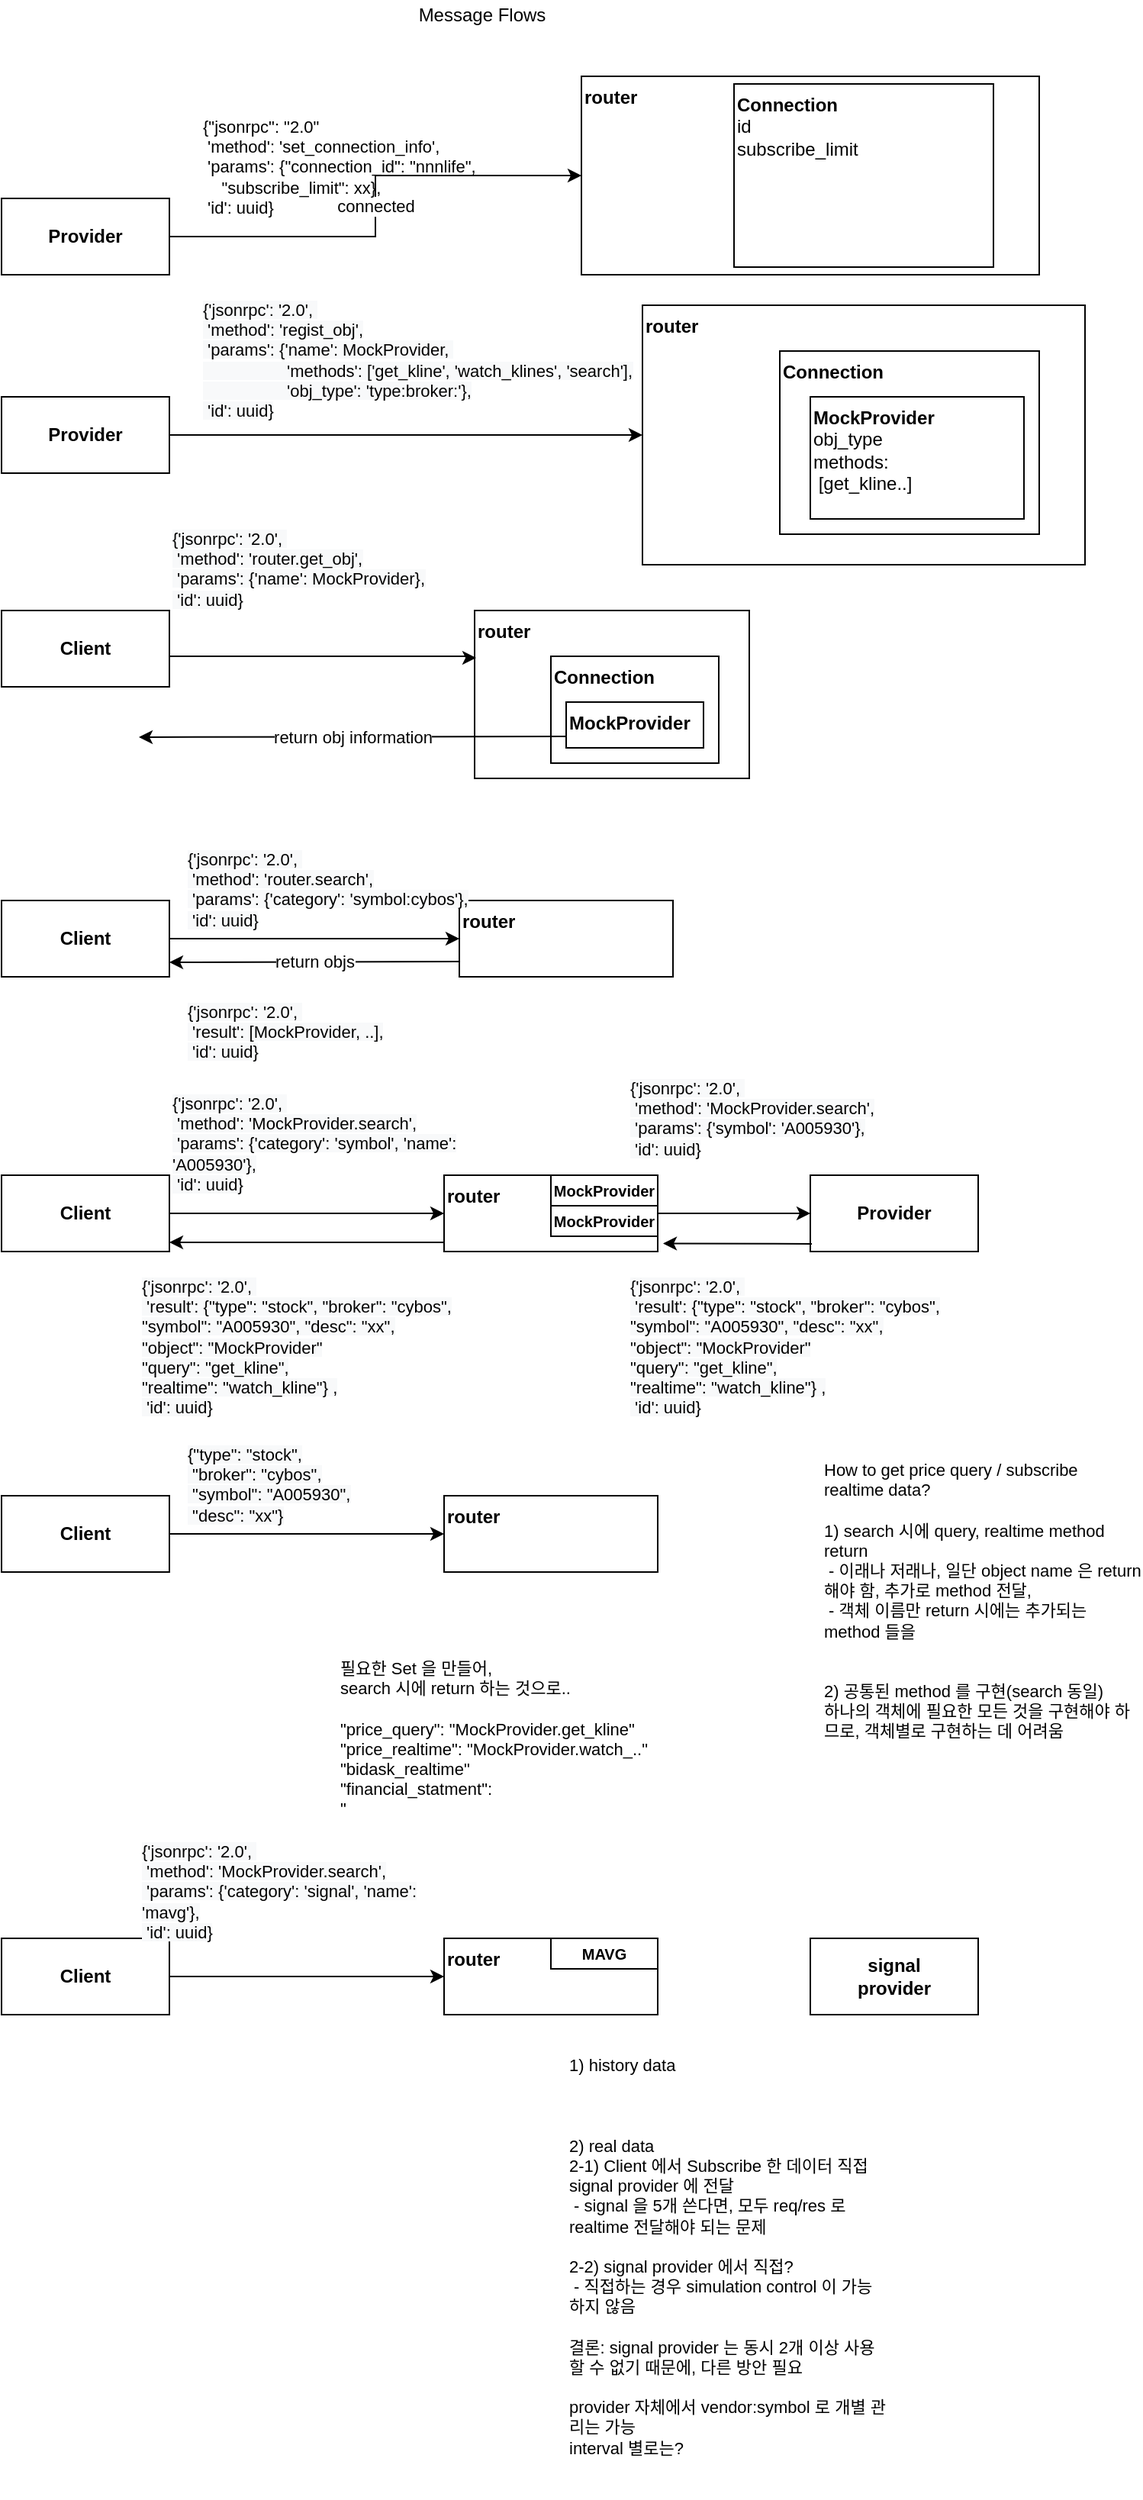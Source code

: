 <mxfile version="14.8.3" type="github" pages="3">
  <diagram id="XJpDfpVqEs_X0gmeq90e" name="Page-1">
    <mxGraphModel dx="1422" dy="794" grid="1" gridSize="10" guides="1" tooltips="1" connect="1" arrows="1" fold="1" page="1" pageScale="1" pageWidth="827" pageHeight="1169" math="0" shadow="0">
      <root>
        <mxCell id="0" />
        <mxCell id="1" parent="0" />
        <mxCell id="LI_20KDizkYBDGB6hoM7-13" value="&lt;b&gt;router&lt;/b&gt;" style="rounded=0;whiteSpace=wrap;html=1;align=left;verticalAlign=top;" parent="1" vertex="1">
          <mxGeometry x="500" y="220" width="290" height="170" as="geometry" />
        </mxCell>
        <mxCell id="LI_20KDizkYBDGB6hoM7-19" value="&lt;b&gt;Connection&lt;/b&gt;" style="rounded=0;whiteSpace=wrap;html=1;align=left;verticalAlign=top;" parent="1" vertex="1">
          <mxGeometry x="590" y="250" width="170" height="120" as="geometry" />
        </mxCell>
        <mxCell id="LI_20KDizkYBDGB6hoM7-1" value="Message Flows" style="text;html=1;strokeColor=none;fillColor=none;align=center;verticalAlign=middle;whiteSpace=wrap;rounded=0;" parent="1" vertex="1">
          <mxGeometry x="280" y="20" width="230" height="20" as="geometry" />
        </mxCell>
        <mxCell id="LI_20KDizkYBDGB6hoM7-8" value="&lt;span style=&quot;color: rgb(0 , 0 , 0) ; font-family: &amp;#34;helvetica&amp;#34; ; font-size: 11px ; font-style: normal ; font-weight: 400 ; letter-spacing: normal ; text-align: left ; text-indent: 0px ; text-transform: none ; word-spacing: 0px ; background-color: rgb(248 , 249 , 250) ; display: inline ; float: none&quot;&gt;{&#39;jsonrpc&#39;: &#39;2.0&#39;,&amp;nbsp;&lt;/span&gt;&lt;br style=&quot;color: rgb(0 , 0 , 0) ; font-family: &amp;#34;helvetica&amp;#34; ; font-size: 11px ; font-style: normal ; font-weight: 400 ; letter-spacing: normal ; text-align: left ; text-indent: 0px ; text-transform: none ; word-spacing: 0px ; background-color: rgb(248 , 249 , 250)&quot;&gt;&lt;span style=&quot;color: rgb(0 , 0 , 0) ; font-family: &amp;#34;helvetica&amp;#34; ; font-size: 11px ; font-style: normal ; font-weight: 400 ; letter-spacing: normal ; text-align: left ; text-indent: 0px ; text-transform: none ; word-spacing: 0px ; background-color: rgb(248 , 249 , 250) ; display: inline ; float: none&quot;&gt;&amp;nbsp;&#39;method&#39;: &#39;regist_obj&#39;,&lt;/span&gt;&lt;br style=&quot;color: rgb(0 , 0 , 0) ; font-family: &amp;#34;helvetica&amp;#34; ; font-size: 11px ; font-style: normal ; font-weight: 400 ; letter-spacing: normal ; text-align: left ; text-indent: 0px ; text-transform: none ; word-spacing: 0px ; background-color: rgb(248 , 249 , 250)&quot;&gt;&lt;span style=&quot;color: rgb(0 , 0 , 0) ; font-family: &amp;#34;helvetica&amp;#34; ; font-size: 11px ; font-style: normal ; font-weight: 400 ; letter-spacing: normal ; text-align: left ; text-indent: 0px ; text-transform: none ; word-spacing: 0px ; background-color: rgb(248 , 249 , 250) ; display: inline ; float: none&quot;&gt;&amp;nbsp;&#39;params&#39;: {&#39;name&#39;: MockProvider,&amp;nbsp;&lt;/span&gt;&lt;br style=&quot;color: rgb(0 , 0 , 0) ; font-family: &amp;#34;helvetica&amp;#34; ; font-size: 11px ; font-style: normal ; font-weight: 400 ; letter-spacing: normal ; text-align: left ; text-indent: 0px ; text-transform: none ; word-spacing: 0px ; background-color: rgb(248 , 249 , 250)&quot;&gt;&lt;span style=&quot;color: rgb(0 , 0 , 0) ; font-family: &amp;#34;helvetica&amp;#34; ; font-size: 11px ; font-style: normal ; font-weight: 400 ; letter-spacing: normal ; text-align: left ; text-indent: 0px ; text-transform: none ; word-spacing: 0px ; background-color: rgb(248 , 249 , 250) ; display: inline ; float: none&quot;&gt;&amp;nbsp; &amp;nbsp; &amp;nbsp; &amp;nbsp; &amp;nbsp; &amp;nbsp; &amp;nbsp; &amp;nbsp; &amp;nbsp; &#39;methods&#39;: [&#39;get_kline&#39;, &#39;watch_klines&#39;, &#39;search&#39;],&lt;/span&gt;&lt;br style=&quot;color: rgb(0 , 0 , 0) ; font-family: &amp;#34;helvetica&amp;#34; ; font-size: 11px ; font-style: normal ; font-weight: 400 ; letter-spacing: normal ; text-align: left ; text-indent: 0px ; text-transform: none ; word-spacing: 0px ; background-color: rgb(248 , 249 , 250)&quot;&gt;&lt;span style=&quot;color: rgb(0 , 0 , 0) ; font-family: &amp;#34;helvetica&amp;#34; ; font-size: 11px ; font-style: normal ; font-weight: 400 ; letter-spacing: normal ; text-align: left ; text-indent: 0px ; text-transform: none ; word-spacing: 0px ; background-color: rgb(248 , 249 , 250) ; display: inline ; float: none&quot;&gt;&amp;nbsp; &amp;nbsp; &amp;nbsp; &amp;nbsp; &amp;nbsp; &amp;nbsp; &amp;nbsp; &amp;nbsp; &amp;nbsp; &#39;obj_type&#39;: &#39;type:broker:&#39;},&lt;/span&gt;&lt;br style=&quot;color: rgb(0 , 0 , 0) ; font-family: &amp;#34;helvetica&amp;#34; ; font-size: 11px ; font-style: normal ; font-weight: 400 ; letter-spacing: normal ; text-align: left ; text-indent: 0px ; text-transform: none ; word-spacing: 0px ; background-color: rgb(248 , 249 , 250)&quot;&gt;&lt;span style=&quot;color: rgb(0 , 0 , 0) ; font-family: &amp;#34;helvetica&amp;#34; ; font-size: 11px ; font-style: normal ; font-weight: 400 ; letter-spacing: normal ; text-align: left ; text-indent: 0px ; text-transform: none ; word-spacing: 0px ; background-color: rgb(248 , 249 , 250) ; display: inline ; float: none&quot;&gt;&amp;nbsp;&#39;id&#39;: uuid}&lt;/span&gt;" style="text;whiteSpace=wrap;html=1;fontSize=11;" parent="1" vertex="1">
          <mxGeometry x="210" y="210" width="320" height="100" as="geometry" />
        </mxCell>
        <mxCell id="LI_20KDizkYBDGB6hoM7-10" value="connected" style="edgeStyle=orthogonalEdgeStyle;rounded=0;orthogonalLoop=1;jettySize=auto;html=1;entryX=0;entryY=0.5;entryDx=0;entryDy=0;fontSize=11;" parent="1" source="LI_20KDizkYBDGB6hoM7-6" target="LI_20KDizkYBDGB6hoM7-9" edge="1">
          <mxGeometry relative="1" as="geometry" />
        </mxCell>
        <mxCell id="LI_20KDizkYBDGB6hoM7-6" value="&lt;b&gt;Provider&lt;/b&gt;" style="rounded=0;whiteSpace=wrap;html=1;align=center;verticalAlign=middle;" parent="1" vertex="1">
          <mxGeometry x="80" y="150" width="110" height="50" as="geometry" />
        </mxCell>
        <mxCell id="LI_20KDizkYBDGB6hoM7-9" value="&lt;b&gt;router&lt;/b&gt;" style="rounded=0;whiteSpace=wrap;html=1;align=left;verticalAlign=top;horizontal=1;" parent="1" vertex="1">
          <mxGeometry x="460" y="70" width="300" height="130" as="geometry" />
        </mxCell>
        <mxCell id="LI_20KDizkYBDGB6hoM7-11" value="{&quot;jsonrpc&quot;: &quot;2.0&quot;&lt;br&gt;&amp;nbsp;&#39;method&#39;: &#39;set_connection_info&#39;,&lt;br&gt;&amp;nbsp;&#39;params&#39;: {&quot;connection_id&quot;: &quot;nnnlife&quot;,&lt;br&gt;&lt;span&gt; &lt;/span&gt;&lt;span&gt; &lt;/span&gt;&lt;span&gt; &lt;/span&gt;&lt;span&gt; &lt;/span&gt;&lt;span style=&quot;white-space: pre&quot;&gt; &lt;/span&gt;&lt;span style=&quot;white-space: pre&quot;&gt; &lt;/span&gt;&amp;nbsp; &quot;subscribe_limit&quot;: xx},&lt;br&gt;&amp;nbsp;&#39;id&#39;: uuid}" style="text;whiteSpace=wrap;html=1;fontSize=11;" parent="1" vertex="1">
          <mxGeometry x="210" y="90" width="190" height="70" as="geometry" />
        </mxCell>
        <mxCell id="LI_20KDizkYBDGB6hoM7-14" style="edgeStyle=orthogonalEdgeStyle;rounded=0;orthogonalLoop=1;jettySize=auto;html=1;entryX=0;entryY=0.5;entryDx=0;entryDy=0;fontSize=11;" parent="1" source="LI_20KDizkYBDGB6hoM7-12" target="LI_20KDizkYBDGB6hoM7-13" edge="1">
          <mxGeometry relative="1" as="geometry" />
        </mxCell>
        <mxCell id="LI_20KDizkYBDGB6hoM7-12" value="&lt;b&gt;Provider&lt;/b&gt;" style="rounded=0;whiteSpace=wrap;html=1;align=center;verticalAlign=middle;" parent="1" vertex="1">
          <mxGeometry x="80" y="280" width="110" height="50" as="geometry" />
        </mxCell>
        <mxCell id="LI_20KDizkYBDGB6hoM7-15" value="&lt;b&gt;router&lt;/b&gt;" style="rounded=0;whiteSpace=wrap;html=1;align=left;verticalAlign=top;" parent="1" vertex="1">
          <mxGeometry x="390" y="420" width="180" height="110" as="geometry" />
        </mxCell>
        <mxCell id="LI_20KDizkYBDGB6hoM7-17" style="edgeStyle=orthogonalEdgeStyle;rounded=0;orthogonalLoop=1;jettySize=auto;html=1;fontSize=11;exitX=1;exitY=0.418;exitDx=0;exitDy=0;exitPerimeter=0;" parent="1" source="LI_20KDizkYBDGB6hoM7-16" edge="1">
          <mxGeometry relative="1" as="geometry">
            <mxPoint x="190" y="445.034" as="sourcePoint" />
            <mxPoint x="391" y="451" as="targetPoint" />
            <Array as="points">
              <mxPoint x="190" y="450" />
              <mxPoint x="387" y="450" />
              <mxPoint x="387" y="451" />
            </Array>
          </mxGeometry>
        </mxCell>
        <mxCell id="LI_20KDizkYBDGB6hoM7-16" value="&lt;b&gt;Client&lt;/b&gt;" style="rounded=0;whiteSpace=wrap;html=1;align=center;verticalAlign=middle;" parent="1" vertex="1">
          <mxGeometry x="80" y="420" width="110" height="50" as="geometry" />
        </mxCell>
        <mxCell id="LI_20KDizkYBDGB6hoM7-18" value="&lt;b&gt;MockProvider&lt;/b&gt;&lt;br&gt;obj_type&lt;br&gt;methods:&lt;br&gt;&lt;span style=&quot;white-space: pre&quot;&gt; &lt;/span&gt;[get_kline..]" style="rounded=0;whiteSpace=wrap;html=1;align=left;verticalAlign=top;" parent="1" vertex="1">
          <mxGeometry x="610" y="280" width="140" height="80" as="geometry" />
        </mxCell>
        <mxCell id="LI_20KDizkYBDGB6hoM7-20" value="&lt;span style=&quot;color: rgb(0 , 0 , 0) ; font-family: &amp;#34;helvetica&amp;#34; ; font-size: 11px ; font-style: normal ; font-weight: 400 ; letter-spacing: normal ; text-align: left ; text-indent: 0px ; text-transform: none ; word-spacing: 0px ; background-color: rgb(248 , 249 , 250) ; display: inline ; float: none&quot;&gt;{&#39;jsonrpc&#39;: &#39;2.0&#39;,&amp;nbsp;&lt;/span&gt;&lt;br style=&quot;color: rgb(0 , 0 , 0) ; font-family: &amp;#34;helvetica&amp;#34; ; font-size: 11px ; font-style: normal ; font-weight: 400 ; letter-spacing: normal ; text-align: left ; text-indent: 0px ; text-transform: none ; word-spacing: 0px ; background-color: rgb(248 , 249 , 250)&quot;&gt;&lt;span style=&quot;color: rgb(0 , 0 , 0) ; font-family: &amp;#34;helvetica&amp;#34; ; font-size: 11px ; font-style: normal ; font-weight: 400 ; letter-spacing: normal ; text-align: left ; text-indent: 0px ; text-transform: none ; word-spacing: 0px ; background-color: rgb(248 , 249 , 250) ; display: inline ; float: none&quot;&gt;&amp;nbsp;&#39;method&#39;: &#39;router.get_obj&#39;,&lt;/span&gt;&lt;br style=&quot;color: rgb(0 , 0 , 0) ; font-family: &amp;#34;helvetica&amp;#34; ; font-size: 11px ; font-style: normal ; font-weight: 400 ; letter-spacing: normal ; text-align: left ; text-indent: 0px ; text-transform: none ; word-spacing: 0px ; background-color: rgb(248 , 249 , 250)&quot;&gt;&lt;span style=&quot;color: rgb(0 , 0 , 0) ; font-family: &amp;#34;helvetica&amp;#34; ; font-size: 11px ; font-style: normal ; font-weight: 400 ; letter-spacing: normal ; text-align: left ; text-indent: 0px ; text-transform: none ; word-spacing: 0px ; background-color: rgb(248 , 249 , 250) ; display: inline ; float: none&quot;&gt;&amp;nbsp;&#39;params&#39;: {&#39;name&#39;: MockProvider&lt;/span&gt;&lt;span style=&quot;color: rgb(0 , 0 , 0) ; font-family: &amp;#34;helvetica&amp;#34; ; font-size: 11px ; font-style: normal ; font-weight: 400 ; letter-spacing: normal ; text-align: left ; text-indent: 0px ; text-transform: none ; word-spacing: 0px ; background-color: rgb(248 , 249 , 250) ; display: inline ; float: none&quot;&gt;},&lt;/span&gt;&lt;br style=&quot;color: rgb(0 , 0 , 0) ; font-family: &amp;#34;helvetica&amp;#34; ; font-size: 11px ; font-style: normal ; font-weight: 400 ; letter-spacing: normal ; text-align: left ; text-indent: 0px ; text-transform: none ; word-spacing: 0px ; background-color: rgb(248 , 249 , 250)&quot;&gt;&lt;span style=&quot;color: rgb(0 , 0 , 0) ; font-family: &amp;#34;helvetica&amp;#34; ; font-size: 11px ; font-style: normal ; font-weight: 400 ; letter-spacing: normal ; text-align: left ; text-indent: 0px ; text-transform: none ; word-spacing: 0px ; background-color: rgb(248 , 249 , 250) ; display: inline ; float: none&quot;&gt;&amp;nbsp;&#39;id&#39;: uuid}&lt;/span&gt;" style="text;whiteSpace=wrap;html=1;fontSize=11;" parent="1" vertex="1">
          <mxGeometry x="190" y="360" width="180" height="60" as="geometry" />
        </mxCell>
        <mxCell id="LI_20KDizkYBDGB6hoM7-21" value="&lt;b&gt;Connection&lt;br&gt;&lt;/b&gt;id&lt;br&gt;subscribe_limit" style="rounded=0;whiteSpace=wrap;html=1;align=left;verticalAlign=top;" parent="1" vertex="1">
          <mxGeometry x="560" y="75" width="170" height="120" as="geometry" />
        </mxCell>
        <mxCell id="LI_20KDizkYBDGB6hoM7-22" value="&lt;b&gt;Connection&lt;/b&gt;" style="rounded=0;whiteSpace=wrap;html=1;align=left;verticalAlign=top;" parent="1" vertex="1">
          <mxGeometry x="440" y="450" width="110" height="70" as="geometry" />
        </mxCell>
        <mxCell id="LI_20KDizkYBDGB6hoM7-23" value="&lt;b&gt;MockProvider&lt;/b&gt;" style="rounded=0;whiteSpace=wrap;html=1;align=left;verticalAlign=top;" parent="1" vertex="1">
          <mxGeometry x="450" y="480" width="90" height="30" as="geometry" />
        </mxCell>
        <mxCell id="LI_20KDizkYBDGB6hoM7-24" value="return obj information" style="endArrow=classic;html=1;fontSize=11;exitX=0;exitY=0.75;exitDx=0;exitDy=0;" parent="1" source="LI_20KDizkYBDGB6hoM7-23" edge="1">
          <mxGeometry width="50" height="50" relative="1" as="geometry">
            <mxPoint x="210" y="630" as="sourcePoint" />
            <mxPoint x="170" y="503" as="targetPoint" />
          </mxGeometry>
        </mxCell>
        <mxCell id="LI_20KDizkYBDGB6hoM7-28" style="edgeStyle=orthogonalEdgeStyle;rounded=0;orthogonalLoop=1;jettySize=auto;html=1;entryX=0;entryY=0.5;entryDx=0;entryDy=0;fontSize=11;" parent="1" source="LI_20KDizkYBDGB6hoM7-25" target="LI_20KDizkYBDGB6hoM7-26" edge="1">
          <mxGeometry relative="1" as="geometry" />
        </mxCell>
        <mxCell id="LI_20KDizkYBDGB6hoM7-25" value="&lt;b&gt;Client&lt;/b&gt;" style="rounded=0;whiteSpace=wrap;html=1;align=center;verticalAlign=middle;" parent="1" vertex="1">
          <mxGeometry x="80" y="610" width="110" height="50" as="geometry" />
        </mxCell>
        <mxCell id="LI_20KDizkYBDGB6hoM7-26" value="&lt;b&gt;router&lt;/b&gt;" style="rounded=0;whiteSpace=wrap;html=1;align=left;verticalAlign=top;" parent="1" vertex="1">
          <mxGeometry x="380" y="610" width="140" height="50" as="geometry" />
        </mxCell>
        <mxCell id="LI_20KDizkYBDGB6hoM7-29" value="&lt;span style=&quot;color: rgb(0 , 0 , 0) ; font-family: &amp;#34;helvetica&amp;#34; ; font-size: 11px ; font-style: normal ; font-weight: 400 ; letter-spacing: normal ; text-align: left ; text-indent: 0px ; text-transform: none ; word-spacing: 0px ; background-color: rgb(248 , 249 , 250) ; display: inline ; float: none&quot;&gt;{&#39;jsonrpc&#39;: &#39;2.0&#39;,&amp;nbsp;&lt;/span&gt;&lt;br style=&quot;color: rgb(0 , 0 , 0) ; font-family: &amp;#34;helvetica&amp;#34; ; font-size: 11px ; font-style: normal ; font-weight: 400 ; letter-spacing: normal ; text-align: left ; text-indent: 0px ; text-transform: none ; word-spacing: 0px ; background-color: rgb(248 , 249 , 250)&quot;&gt;&lt;span style=&quot;color: rgb(0 , 0 , 0) ; font-family: &amp;#34;helvetica&amp;#34; ; font-size: 11px ; font-style: normal ; font-weight: 400 ; letter-spacing: normal ; text-align: left ; text-indent: 0px ; text-transform: none ; word-spacing: 0px ; background-color: rgb(248 , 249 , 250) ; display: inline ; float: none&quot;&gt;&amp;nbsp;&#39;method&#39;: &#39;router.search&#39;,&lt;/span&gt;&lt;br style=&quot;color: rgb(0 , 0 , 0) ; font-family: &amp;#34;helvetica&amp;#34; ; font-size: 11px ; font-style: normal ; font-weight: 400 ; letter-spacing: normal ; text-align: left ; text-indent: 0px ; text-transform: none ; word-spacing: 0px ; background-color: rgb(248 , 249 , 250)&quot;&gt;&lt;span style=&quot;color: rgb(0 , 0 , 0) ; font-family: &amp;#34;helvetica&amp;#34; ; font-size: 11px ; font-style: normal ; font-weight: 400 ; letter-spacing: normal ; text-align: left ; text-indent: 0px ; text-transform: none ; word-spacing: 0px ; background-color: rgb(248 , 249 , 250) ; display: inline ; float: none&quot;&gt;&amp;nbsp;&#39;params&#39;: {&#39;category&#39;: &#39;symbol:cybos&#39;&lt;/span&gt;&lt;span style=&quot;color: rgb(0 , 0 , 0) ; font-family: &amp;#34;helvetica&amp;#34; ; font-size: 11px ; font-style: normal ; font-weight: 400 ; letter-spacing: normal ; text-align: left ; text-indent: 0px ; text-transform: none ; word-spacing: 0px ; background-color: rgb(248 , 249 , 250) ; display: inline ; float: none&quot;&gt;},&lt;/span&gt;&lt;br style=&quot;color: rgb(0 , 0 , 0) ; font-family: &amp;#34;helvetica&amp;#34; ; font-size: 11px ; font-style: normal ; font-weight: 400 ; letter-spacing: normal ; text-align: left ; text-indent: 0px ; text-transform: none ; word-spacing: 0px ; background-color: rgb(248 , 249 , 250)&quot;&gt;&lt;span style=&quot;color: rgb(0 , 0 , 0) ; font-family: &amp;#34;helvetica&amp;#34; ; font-size: 11px ; font-style: normal ; font-weight: 400 ; letter-spacing: normal ; text-align: left ; text-indent: 0px ; text-transform: none ; word-spacing: 0px ; background-color: rgb(248 , 249 , 250) ; display: inline ; float: none&quot;&gt;&amp;nbsp;&#39;id&#39;: uuid}&lt;/span&gt;" style="text;whiteSpace=wrap;html=1;fontSize=11;" parent="1" vertex="1">
          <mxGeometry x="200" y="570" width="210" height="60" as="geometry" />
        </mxCell>
        <mxCell id="LI_20KDizkYBDGB6hoM7-30" value="return objs" style="endArrow=classic;html=1;fontSize=11;" parent="1" edge="1">
          <mxGeometry width="50" height="50" relative="1" as="geometry">
            <mxPoint x="380" y="650" as="sourcePoint" />
            <mxPoint x="190" y="650.5" as="targetPoint" />
          </mxGeometry>
        </mxCell>
        <mxCell id="LI_20KDizkYBDGB6hoM7-31" value="&lt;span style=&quot;color: rgb(0 , 0 , 0) ; font-family: &amp;#34;helvetica&amp;#34; ; font-size: 11px ; font-style: normal ; font-weight: 400 ; letter-spacing: normal ; text-align: left ; text-indent: 0px ; text-transform: none ; word-spacing: 0px ; background-color: rgb(248 , 249 , 250) ; display: inline ; float: none&quot;&gt;{&#39;jsonrpc&#39;: &#39;2.0&#39;,&amp;nbsp;&lt;/span&gt;&lt;br style=&quot;color: rgb(0 , 0 , 0) ; font-family: &amp;#34;helvetica&amp;#34; ; font-size: 11px ; font-style: normal ; font-weight: 400 ; letter-spacing: normal ; text-align: left ; text-indent: 0px ; text-transform: none ; word-spacing: 0px ; background-color: rgb(248 , 249 , 250)&quot;&gt;&lt;span style=&quot;color: rgb(0 , 0 , 0) ; font-family: &amp;#34;helvetica&amp;#34; ; font-size: 11px ; font-style: normal ; font-weight: 400 ; letter-spacing: normal ; text-align: left ; text-indent: 0px ; text-transform: none ; word-spacing: 0px ; background-color: rgb(248 , 249 , 250) ; display: inline ; float: none&quot;&gt;&amp;nbsp;&#39;result&#39;: [MockProvider, ..]&lt;/span&gt;&lt;span style=&quot;color: rgb(0 , 0 , 0) ; font-family: &amp;#34;helvetica&amp;#34; ; font-size: 11px ; font-style: normal ; font-weight: 400 ; letter-spacing: normal ; text-align: left ; text-indent: 0px ; text-transform: none ; word-spacing: 0px ; background-color: rgb(248 , 249 , 250) ; display: inline ; float: none&quot;&gt;,&lt;/span&gt;&lt;br style=&quot;color: rgb(0 , 0 , 0) ; font-family: &amp;#34;helvetica&amp;#34; ; font-size: 11px ; font-style: normal ; font-weight: 400 ; letter-spacing: normal ; text-align: left ; text-indent: 0px ; text-transform: none ; word-spacing: 0px ; background-color: rgb(248 , 249 , 250)&quot;&gt;&lt;span style=&quot;color: rgb(0 , 0 , 0) ; font-family: &amp;#34;helvetica&amp;#34; ; font-size: 11px ; font-style: normal ; font-weight: 400 ; letter-spacing: normal ; text-align: left ; text-indent: 0px ; text-transform: none ; word-spacing: 0px ; background-color: rgb(248 , 249 , 250) ; display: inline ; float: none&quot;&gt;&amp;nbsp;&#39;id&#39;: uuid}&lt;/span&gt;" style="text;whiteSpace=wrap;html=1;fontSize=11;" parent="1" vertex="1">
          <mxGeometry x="200" y="670" width="210" height="60" as="geometry" />
        </mxCell>
        <mxCell id="LI_20KDizkYBDGB6hoM7-34" style="edgeStyle=orthogonalEdgeStyle;rounded=0;orthogonalLoop=1;jettySize=auto;html=1;entryX=0;entryY=0.5;entryDx=0;entryDy=0;fontSize=11;" parent="1" source="LI_20KDizkYBDGB6hoM7-32" target="LI_20KDizkYBDGB6hoM7-33" edge="1">
          <mxGeometry relative="1" as="geometry" />
        </mxCell>
        <mxCell id="LI_20KDizkYBDGB6hoM7-32" value="&lt;b&gt;Client&lt;/b&gt;" style="rounded=0;whiteSpace=wrap;html=1;align=center;verticalAlign=middle;" parent="1" vertex="1">
          <mxGeometry x="80" y="790" width="110" height="50" as="geometry" />
        </mxCell>
        <mxCell id="LI_20KDizkYBDGB6hoM7-37" style="edgeStyle=orthogonalEdgeStyle;rounded=0;orthogonalLoop=1;jettySize=auto;html=1;entryX=0;entryY=0.5;entryDx=0;entryDy=0;fontSize=11;" parent="1" source="LI_20KDizkYBDGB6hoM7-33" target="LI_20KDizkYBDGB6hoM7-36" edge="1">
          <mxGeometry relative="1" as="geometry" />
        </mxCell>
        <mxCell id="LI_20KDizkYBDGB6hoM7-33" value="&lt;b&gt;router&lt;/b&gt;" style="rounded=0;whiteSpace=wrap;html=1;align=left;verticalAlign=top;" parent="1" vertex="1">
          <mxGeometry x="370" y="790" width="140" height="50" as="geometry" />
        </mxCell>
        <mxCell id="LI_20KDizkYBDGB6hoM7-35" value="&lt;span style=&quot;color: rgb(0 , 0 , 0) ; font-family: &amp;#34;helvetica&amp;#34; ; font-size: 11px ; font-style: normal ; font-weight: 400 ; letter-spacing: normal ; text-align: left ; text-indent: 0px ; text-transform: none ; word-spacing: 0px ; background-color: rgb(248 , 249 , 250) ; display: inline ; float: none&quot;&gt;{&#39;jsonrpc&#39;: &#39;2.0&#39;,&amp;nbsp;&lt;/span&gt;&lt;br style=&quot;color: rgb(0 , 0 , 0) ; font-family: &amp;#34;helvetica&amp;#34; ; font-size: 11px ; font-style: normal ; font-weight: 400 ; letter-spacing: normal ; text-align: left ; text-indent: 0px ; text-transform: none ; word-spacing: 0px ; background-color: rgb(248 , 249 , 250)&quot;&gt;&lt;span style=&quot;color: rgb(0 , 0 , 0) ; font-family: &amp;#34;helvetica&amp;#34; ; font-size: 11px ; font-style: normal ; font-weight: 400 ; letter-spacing: normal ; text-align: left ; text-indent: 0px ; text-transform: none ; word-spacing: 0px ; background-color: rgb(248 , 249 , 250) ; display: inline ; float: none&quot;&gt;&amp;nbsp;&#39;method&#39;: &#39;MockProvider.search&#39;,&lt;/span&gt;&lt;br style=&quot;color: rgb(0 , 0 , 0) ; font-family: &amp;#34;helvetica&amp;#34; ; font-size: 11px ; font-style: normal ; font-weight: 400 ; letter-spacing: normal ; text-align: left ; text-indent: 0px ; text-transform: none ; word-spacing: 0px ; background-color: rgb(248 , 249 , 250)&quot;&gt;&lt;span style=&quot;color: rgb(0 , 0 , 0) ; font-family: &amp;#34;helvetica&amp;#34; ; font-size: 11px ; font-style: normal ; font-weight: 400 ; letter-spacing: normal ; text-align: left ; text-indent: 0px ; text-transform: none ; word-spacing: 0px ; background-color: rgb(248 , 249 , 250) ; display: inline ; float: none&quot;&gt;&amp;nbsp;&#39;params&#39;: {&#39;category&#39;: &#39;symbol&#39;, &#39;name&#39;: &#39;A005930&#39;&lt;/span&gt;&lt;span style=&quot;color: rgb(0 , 0 , 0) ; font-family: &amp;#34;helvetica&amp;#34; ; font-size: 11px ; font-style: normal ; font-weight: 400 ; letter-spacing: normal ; text-align: left ; text-indent: 0px ; text-transform: none ; word-spacing: 0px ; background-color: rgb(248 , 249 , 250) ; display: inline ; float: none&quot;&gt;},&lt;/span&gt;&lt;br style=&quot;color: rgb(0 , 0 , 0) ; font-family: &amp;#34;helvetica&amp;#34; ; font-size: 11px ; font-style: normal ; font-weight: 400 ; letter-spacing: normal ; text-align: left ; text-indent: 0px ; text-transform: none ; word-spacing: 0px ; background-color: rgb(248 , 249 , 250)&quot;&gt;&lt;span style=&quot;color: rgb(0 , 0 , 0) ; font-family: &amp;#34;helvetica&amp;#34; ; font-size: 11px ; font-style: normal ; font-weight: 400 ; letter-spacing: normal ; text-align: left ; text-indent: 0px ; text-transform: none ; word-spacing: 0px ; background-color: rgb(248 , 249 , 250) ; display: inline ; float: none&quot;&gt;&amp;nbsp;&#39;id&#39;: uuid}&lt;/span&gt;" style="text;whiteSpace=wrap;html=1;fontSize=11;" parent="1" vertex="1">
          <mxGeometry x="190" y="730" width="210" height="60" as="geometry" />
        </mxCell>
        <mxCell id="LI_20KDizkYBDGB6hoM7-36" value="&lt;b&gt;Provider&lt;/b&gt;" style="rounded=0;whiteSpace=wrap;html=1;align=center;verticalAlign=middle;" parent="1" vertex="1">
          <mxGeometry x="610" y="790" width="110" height="50" as="geometry" />
        </mxCell>
        <mxCell id="LI_20KDizkYBDGB6hoM7-38" value="&lt;b style=&quot;font-size: 10px;&quot;&gt;MockProvider&lt;/b&gt;" style="rounded=0;whiteSpace=wrap;html=1;align=center;verticalAlign=middle;fontSize=10;" parent="1" vertex="1">
          <mxGeometry x="440" y="790" width="70" height="20" as="geometry" />
        </mxCell>
        <mxCell id="LI_20KDizkYBDGB6hoM7-39" value="&lt;b style=&quot;font-size: 10px;&quot;&gt;MockProvider&lt;/b&gt;" style="rounded=0;whiteSpace=wrap;html=1;align=center;verticalAlign=middle;fontSize=10;" parent="1" vertex="1">
          <mxGeometry x="440" y="810" width="70" height="20" as="geometry" />
        </mxCell>
        <mxCell id="LI_20KDizkYBDGB6hoM7-40" value="&lt;span style=&quot;color: rgb(0 , 0 , 0) ; font-family: &amp;#34;helvetica&amp;#34; ; font-size: 11px ; font-style: normal ; font-weight: 400 ; letter-spacing: normal ; text-align: left ; text-indent: 0px ; text-transform: none ; word-spacing: 0px ; background-color: rgb(248 , 249 , 250) ; display: inline ; float: none&quot;&gt;{&#39;jsonrpc&#39;: &#39;2.0&#39;,&amp;nbsp;&lt;/span&gt;&lt;br style=&quot;color: rgb(0 , 0 , 0) ; font-family: &amp;#34;helvetica&amp;#34; ; font-size: 11px ; font-style: normal ; font-weight: 400 ; letter-spacing: normal ; text-align: left ; text-indent: 0px ; text-transform: none ; word-spacing: 0px ; background-color: rgb(248 , 249 , 250)&quot;&gt;&lt;span style=&quot;color: rgb(0 , 0 , 0) ; font-family: &amp;#34;helvetica&amp;#34; ; font-size: 11px ; font-style: normal ; font-weight: 400 ; letter-spacing: normal ; text-align: left ; text-indent: 0px ; text-transform: none ; word-spacing: 0px ; background-color: rgb(248 , 249 , 250) ; display: inline ; float: none&quot;&gt;&amp;nbsp;&#39;method&#39;: &#39;MockProvider.search&#39;,&lt;/span&gt;&lt;br style=&quot;color: rgb(0 , 0 , 0) ; font-family: &amp;#34;helvetica&amp;#34; ; font-size: 11px ; font-style: normal ; font-weight: 400 ; letter-spacing: normal ; text-align: left ; text-indent: 0px ; text-transform: none ; word-spacing: 0px ; background-color: rgb(248 , 249 , 250)&quot;&gt;&lt;span style=&quot;color: rgb(0 , 0 , 0) ; font-family: &amp;#34;helvetica&amp;#34; ; font-size: 11px ; font-style: normal ; font-weight: 400 ; letter-spacing: normal ; text-align: left ; text-indent: 0px ; text-transform: none ; word-spacing: 0px ; background-color: rgb(248 , 249 , 250) ; display: inline ; float: none&quot;&gt;&amp;nbsp;&#39;params&#39;: {&#39;symbol&#39;: &#39;A005930&#39;&lt;/span&gt;&lt;span style=&quot;color: rgb(0 , 0 , 0) ; font-family: &amp;#34;helvetica&amp;#34; ; font-size: 11px ; font-style: normal ; font-weight: 400 ; letter-spacing: normal ; text-align: left ; text-indent: 0px ; text-transform: none ; word-spacing: 0px ; background-color: rgb(248 , 249 , 250) ; display: inline ; float: none&quot;&gt;},&lt;/span&gt;&lt;br style=&quot;color: rgb(0 , 0 , 0) ; font-family: &amp;#34;helvetica&amp;#34; ; font-size: 11px ; font-style: normal ; font-weight: 400 ; letter-spacing: normal ; text-align: left ; text-indent: 0px ; text-transform: none ; word-spacing: 0px ; background-color: rgb(248 , 249 , 250)&quot;&gt;&lt;span style=&quot;color: rgb(0 , 0 , 0) ; font-family: &amp;#34;helvetica&amp;#34; ; font-size: 11px ; font-style: normal ; font-weight: 400 ; letter-spacing: normal ; text-align: left ; text-indent: 0px ; text-transform: none ; word-spacing: 0px ; background-color: rgb(248 , 249 , 250) ; display: inline ; float: none&quot;&gt;&amp;nbsp;&#39;id&#39;: uuid}&lt;/span&gt;" style="text;whiteSpace=wrap;html=1;fontSize=11;" parent="1" vertex="1">
          <mxGeometry x="490" y="720" width="210" height="60" as="geometry" />
        </mxCell>
        <mxCell id="LI_20KDizkYBDGB6hoM7-41" value="&lt;span style=&quot;color: rgb(0 , 0 , 0) ; font-family: &amp;#34;helvetica&amp;#34; ; font-size: 11px ; font-style: normal ; font-weight: 400 ; letter-spacing: normal ; text-align: left ; text-indent: 0px ; text-transform: none ; word-spacing: 0px ; background-color: rgb(248 , 249 , 250) ; display: inline ; float: none&quot;&gt;{&#39;jsonrpc&#39;: &#39;2.0&#39;,&amp;nbsp;&lt;/span&gt;&lt;br style=&quot;color: rgb(0 , 0 , 0) ; font-family: &amp;#34;helvetica&amp;#34; ; font-size: 11px ; font-style: normal ; font-weight: 400 ; letter-spacing: normal ; text-align: left ; text-indent: 0px ; text-transform: none ; word-spacing: 0px ; background-color: rgb(248 , 249 , 250)&quot;&gt;&lt;span style=&quot;color: rgb(0 , 0 , 0) ; font-family: &amp;#34;helvetica&amp;#34; ; font-size: 11px ; font-style: normal ; font-weight: 400 ; letter-spacing: normal ; text-align: left ; text-indent: 0px ; text-transform: none ; word-spacing: 0px ; background-color: rgb(248 , 249 , 250) ; display: inline ; float: none&quot;&gt;&amp;nbsp;&#39;result&#39;: {&quot;type&quot;: &quot;stock&quot;, &quot;broker&quot;: &quot;cybos&quot;, &quot;symbol&quot;: &quot;A005930&quot;, &quot;desc&quot;: &quot;xx&quot;,&lt;br&gt;&quot;object&quot;: &quot;MockProvider&quot;&lt;br&gt;&quot;query&quot;: &quot;get_kline&quot;,&lt;br&gt;&quot;realtime&quot;: &quot;watch_kline&quot;}&amp;nbsp;&lt;/span&gt;&lt;span style=&quot;color: rgb(0 , 0 , 0) ; font-family: &amp;#34;helvetica&amp;#34; ; font-size: 11px ; font-style: normal ; font-weight: 400 ; letter-spacing: normal ; text-align: left ; text-indent: 0px ; text-transform: none ; word-spacing: 0px ; background-color: rgb(248 , 249 , 250) ; display: inline ; float: none&quot;&gt;,&lt;/span&gt;&lt;br style=&quot;color: rgb(0 , 0 , 0) ; font-family: &amp;#34;helvetica&amp;#34; ; font-size: 11px ; font-style: normal ; font-weight: 400 ; letter-spacing: normal ; text-align: left ; text-indent: 0px ; text-transform: none ; word-spacing: 0px ; background-color: rgb(248 , 249 , 250)&quot;&gt;&lt;span style=&quot;color: rgb(0 , 0 , 0) ; font-family: &amp;#34;helvetica&amp;#34; ; font-size: 11px ; font-style: normal ; font-weight: 400 ; letter-spacing: normal ; text-align: left ; text-indent: 0px ; text-transform: none ; word-spacing: 0px ; background-color: rgb(248 , 249 , 250) ; display: inline ; float: none&quot;&gt;&amp;nbsp;&#39;id&#39;: uuid}&lt;/span&gt;" style="text;whiteSpace=wrap;html=1;fontSize=11;" parent="1" vertex="1">
          <mxGeometry x="490" y="850" width="210" height="60" as="geometry" />
        </mxCell>
        <mxCell id="LI_20KDizkYBDGB6hoM7-42" value="&lt;span style=&quot;color: rgb(0 , 0 , 0) ; font-family: &amp;#34;helvetica&amp;#34; ; font-size: 11px ; font-style: normal ; font-weight: 400 ; letter-spacing: normal ; text-align: left ; text-indent: 0px ; text-transform: none ; word-spacing: 0px ; background-color: rgb(248 , 249 , 250) ; display: inline ; float: none&quot;&gt;{&#39;jsonrpc&#39;: &#39;2.0&#39;,&amp;nbsp;&lt;/span&gt;&lt;br style=&quot;color: rgb(0 , 0 , 0) ; font-family: &amp;#34;helvetica&amp;#34; ; font-size: 11px ; font-style: normal ; font-weight: 400 ; letter-spacing: normal ; text-align: left ; text-indent: 0px ; text-transform: none ; word-spacing: 0px ; background-color: rgb(248 , 249 , 250)&quot;&gt;&lt;span style=&quot;color: rgb(0 , 0 , 0) ; font-family: &amp;#34;helvetica&amp;#34; ; font-size: 11px ; font-style: normal ; font-weight: 400 ; letter-spacing: normal ; text-align: left ; text-indent: 0px ; text-transform: none ; word-spacing: 0px ; background-color: rgb(248 , 249 , 250) ; display: inline ; float: none&quot;&gt;&amp;nbsp;&#39;result&#39;: {&quot;type&quot;: &quot;stock&quot;, &quot;broker&quot;: &quot;cybos&quot;, &quot;symbol&quot;: &quot;A005930&quot;, &quot;desc&quot;: &quot;xx&quot;, &quot;object&quot;: &quot;MockProvider&quot;&lt;br&gt;&quot;query&quot;: &quot;get_kline&quot;,&lt;br&gt;&quot;realtime&quot;: &quot;watch_kline&quot;}&amp;nbsp;&lt;/span&gt;&lt;span style=&quot;color: rgb(0 , 0 , 0) ; font-family: &amp;#34;helvetica&amp;#34; ; font-size: 11px ; font-style: normal ; font-weight: 400 ; letter-spacing: normal ; text-align: left ; text-indent: 0px ; text-transform: none ; word-spacing: 0px ; background-color: rgb(248 , 249 , 250) ; display: inline ; float: none&quot;&gt;,&lt;/span&gt;&lt;br style=&quot;color: rgb(0 , 0 , 0) ; font-family: &amp;#34;helvetica&amp;#34; ; font-size: 11px ; font-style: normal ; font-weight: 400 ; letter-spacing: normal ; text-align: left ; text-indent: 0px ; text-transform: none ; word-spacing: 0px ; background-color: rgb(248 , 249 , 250)&quot;&gt;&lt;span style=&quot;color: rgb(0 , 0 , 0) ; font-family: &amp;#34;helvetica&amp;#34; ; font-size: 11px ; font-style: normal ; font-weight: 400 ; letter-spacing: normal ; text-align: left ; text-indent: 0px ; text-transform: none ; word-spacing: 0px ; background-color: rgb(248 , 249 , 250) ; display: inline ; float: none&quot;&gt;&amp;nbsp;&#39;id&#39;: uuid}&lt;/span&gt;" style="text;whiteSpace=wrap;html=1;fontSize=11;" parent="1" vertex="1">
          <mxGeometry x="170" y="850" width="210" height="60" as="geometry" />
        </mxCell>
        <mxCell id="LI_20KDizkYBDGB6hoM7-43" value="" style="endArrow=classic;html=1;fontSize=10;entryX=1.025;entryY=0.894;entryDx=0;entryDy=0;entryPerimeter=0;" parent="1" target="LI_20KDizkYBDGB6hoM7-33" edge="1">
          <mxGeometry width="50" height="50" relative="1" as="geometry">
            <mxPoint x="611" y="835" as="sourcePoint" />
            <mxPoint x="750" y="820" as="targetPoint" />
          </mxGeometry>
        </mxCell>
        <mxCell id="LI_20KDizkYBDGB6hoM7-44" value="" style="endArrow=classic;html=1;fontSize=10;entryX=1;entryY=1;entryDx=0;entryDy=0;exitX=0;exitY=1;exitDx=0;exitDy=0;" parent="1" edge="1">
          <mxGeometry width="50" height="50" relative="1" as="geometry">
            <mxPoint x="370" y="834" as="sourcePoint" />
            <mxPoint x="190" y="834" as="targetPoint" />
          </mxGeometry>
        </mxCell>
        <mxCell id="LI_20KDizkYBDGB6hoM7-47" style="edgeStyle=orthogonalEdgeStyle;rounded=0;orthogonalLoop=1;jettySize=auto;html=1;entryX=0;entryY=0.5;entryDx=0;entryDy=0;fontSize=10;" parent="1" source="LI_20KDizkYBDGB6hoM7-45" target="LI_20KDizkYBDGB6hoM7-46" edge="1">
          <mxGeometry relative="1" as="geometry" />
        </mxCell>
        <mxCell id="LI_20KDizkYBDGB6hoM7-45" value="&lt;b&gt;Client&lt;/b&gt;" style="rounded=0;whiteSpace=wrap;html=1;align=center;verticalAlign=middle;" parent="1" vertex="1">
          <mxGeometry x="80" y="1000" width="110" height="50" as="geometry" />
        </mxCell>
        <mxCell id="LI_20KDizkYBDGB6hoM7-46" value="&lt;b&gt;router&lt;/b&gt;" style="rounded=0;whiteSpace=wrap;html=1;align=left;verticalAlign=top;" parent="1" vertex="1">
          <mxGeometry x="370" y="1000" width="140" height="50" as="geometry" />
        </mxCell>
        <mxCell id="LI_20KDizkYBDGB6hoM7-48" value="&lt;font face=&quot;helvetica&quot;&gt;How to get price query / subscribe realtime data?&lt;br&gt;&lt;br&gt;1) search 시에 query, realtime method return&lt;br&gt;&amp;nbsp;- 이래나 저래나, 일단 object name 은 return 해야 함, 추가로 method 전달,&lt;br&gt;&amp;nbsp;- 객체 이름만 return 시에는 추가되는 method 들을&amp;nbsp;&lt;br&gt;&lt;br&gt;&lt;br&gt;2) 공통된 method 를 구현(search 동일)&lt;br&gt;하나의 객체에 필요한 모든 것을 구현해야 하므로, 객체별로 구현하는 데 어려움&lt;br&gt;&lt;br&gt;&lt;/font&gt;" style="text;whiteSpace=wrap;html=1;fontSize=11;" parent="1" vertex="1">
          <mxGeometry x="617" y="970" width="210" height="200" as="geometry" />
        </mxCell>
        <mxCell id="LI_20KDizkYBDGB6hoM7-49" value="&lt;span style=&quot;color: rgb(0 , 0 , 0) ; font-family: &amp;#34;helvetica&amp;#34; ; font-size: 11px ; font-style: normal ; font-weight: 400 ; letter-spacing: normal ; text-align: left ; text-indent: 0px ; text-transform: none ; word-spacing: 0px ; background-color: rgb(248 , 249 , 250) ; display: inline ; float: none&quot;&gt;{&quot;type&quot;: &quot;stock&quot;,&lt;br&gt;&amp;nbsp;&quot;broker&quot;: &quot;cybos&quot;,&lt;br&gt;&amp;nbsp;&quot;symbol&quot;: &quot;A005930&quot;,&lt;br&gt;&amp;nbsp;&quot;desc&quot;: &quot;xx&quot;}&lt;/span&gt;" style="text;whiteSpace=wrap;html=1;fontSize=10;" parent="1" vertex="1">
          <mxGeometry x="200" y="960" width="130" height="60" as="geometry" />
        </mxCell>
        <mxCell id="LI_20KDizkYBDGB6hoM7-51" value="&lt;font face=&quot;helvetica&quot;&gt;필요한 Set 을 만들어,&lt;br&gt;search 시에 return 하는 것으로..&lt;br&gt;&lt;br&gt;&quot;price_query&quot;: &quot;MockProvider.get_kline&quot;&lt;br&gt;&quot;price_realtime&quot;: &quot;MockProvider.watch_..&quot;&lt;br&gt;&quot;bidask_realtime&quot;&lt;br&gt;&quot;financial_statment&quot;:&lt;br&gt;&quot;&lt;br&gt;&lt;br&gt;&lt;/font&gt;" style="text;whiteSpace=wrap;html=1;fontSize=11;" parent="1" vertex="1">
          <mxGeometry x="300" y="1100" width="210" height="200" as="geometry" />
        </mxCell>
        <mxCell id="Aw0N2iSUgDGMIQhZ0OBn-4" style="edgeStyle=orthogonalEdgeStyle;rounded=0;orthogonalLoop=1;jettySize=auto;html=1;entryX=0;entryY=0.5;entryDx=0;entryDy=0;" edge="1" parent="1" source="Aw0N2iSUgDGMIQhZ0OBn-1" target="Aw0N2iSUgDGMIQhZ0OBn-2">
          <mxGeometry relative="1" as="geometry" />
        </mxCell>
        <mxCell id="Aw0N2iSUgDGMIQhZ0OBn-1" value="&lt;b&gt;Client&lt;/b&gt;" style="rounded=0;whiteSpace=wrap;html=1;align=center;verticalAlign=middle;" vertex="1" parent="1">
          <mxGeometry x="80" y="1290" width="110" height="50" as="geometry" />
        </mxCell>
        <mxCell id="Aw0N2iSUgDGMIQhZ0OBn-2" value="&lt;b&gt;router&lt;/b&gt;" style="rounded=0;whiteSpace=wrap;html=1;align=left;verticalAlign=top;" vertex="1" parent="1">
          <mxGeometry x="370" y="1290" width="140" height="50" as="geometry" />
        </mxCell>
        <mxCell id="Aw0N2iSUgDGMIQhZ0OBn-3" value="&lt;b&gt;signal&lt;br&gt;provider&lt;br&gt;&lt;/b&gt;" style="rounded=0;whiteSpace=wrap;html=1;align=center;verticalAlign=middle;" vertex="1" parent="1">
          <mxGeometry x="610" y="1290" width="110" height="50" as="geometry" />
        </mxCell>
        <mxCell id="Aw0N2iSUgDGMIQhZ0OBn-5" value="&lt;span style=&quot;color: rgb(0 , 0 , 0) ; font-family: &amp;#34;helvetica&amp;#34; ; font-size: 11px ; font-style: normal ; font-weight: 400 ; letter-spacing: normal ; text-align: left ; text-indent: 0px ; text-transform: none ; word-spacing: 0px ; background-color: rgb(248 , 249 , 250) ; display: inline ; float: none&quot;&gt;{&#39;jsonrpc&#39;: &#39;2.0&#39;,&amp;nbsp;&lt;/span&gt;&lt;br style=&quot;color: rgb(0 , 0 , 0) ; font-family: &amp;#34;helvetica&amp;#34; ; font-size: 11px ; font-style: normal ; font-weight: 400 ; letter-spacing: normal ; text-align: left ; text-indent: 0px ; text-transform: none ; word-spacing: 0px ; background-color: rgb(248 , 249 , 250)&quot;&gt;&lt;span style=&quot;color: rgb(0 , 0 , 0) ; font-family: &amp;#34;helvetica&amp;#34; ; font-size: 11px ; font-style: normal ; font-weight: 400 ; letter-spacing: normal ; text-align: left ; text-indent: 0px ; text-transform: none ; word-spacing: 0px ; background-color: rgb(248 , 249 , 250) ; display: inline ; float: none&quot;&gt;&amp;nbsp;&#39;method&#39;: &#39;MockProvider.search&#39;,&lt;/span&gt;&lt;br style=&quot;color: rgb(0 , 0 , 0) ; font-family: &amp;#34;helvetica&amp;#34; ; font-size: 11px ; font-style: normal ; font-weight: 400 ; letter-spacing: normal ; text-align: left ; text-indent: 0px ; text-transform: none ; word-spacing: 0px ; background-color: rgb(248 , 249 , 250)&quot;&gt;&lt;span style=&quot;color: rgb(0 , 0 , 0) ; font-family: &amp;#34;helvetica&amp;#34; ; font-size: 11px ; font-style: normal ; font-weight: 400 ; letter-spacing: normal ; text-align: left ; text-indent: 0px ; text-transform: none ; word-spacing: 0px ; background-color: rgb(248 , 249 , 250) ; display: inline ; float: none&quot;&gt;&amp;nbsp;&#39;params&#39;: {&#39;category&#39;: &#39;signal&#39;, &#39;name&#39;: &#39;mavg&#39;&lt;/span&gt;&lt;span style=&quot;color: rgb(0 , 0 , 0) ; font-family: &amp;#34;helvetica&amp;#34; ; font-size: 11px ; font-style: normal ; font-weight: 400 ; letter-spacing: normal ; text-align: left ; text-indent: 0px ; text-transform: none ; word-spacing: 0px ; background-color: rgb(248 , 249 , 250) ; display: inline ; float: none&quot;&gt;},&lt;/span&gt;&lt;br style=&quot;color: rgb(0 , 0 , 0) ; font-family: &amp;#34;helvetica&amp;#34; ; font-size: 11px ; font-style: normal ; font-weight: 400 ; letter-spacing: normal ; text-align: left ; text-indent: 0px ; text-transform: none ; word-spacing: 0px ; background-color: rgb(248 , 249 , 250)&quot;&gt;&lt;span style=&quot;color: rgb(0 , 0 , 0) ; font-family: &amp;#34;helvetica&amp;#34; ; font-size: 11px ; font-style: normal ; font-weight: 400 ; letter-spacing: normal ; text-align: left ; text-indent: 0px ; text-transform: none ; word-spacing: 0px ; background-color: rgb(248 , 249 , 250) ; display: inline ; float: none&quot;&gt;&amp;nbsp;&#39;id&#39;: uuid}&lt;/span&gt;" style="text;whiteSpace=wrap;html=1;fontSize=11;" vertex="1" parent="1">
          <mxGeometry x="170" y="1220" width="210" height="60" as="geometry" />
        </mxCell>
        <mxCell id="Aw0N2iSUgDGMIQhZ0OBn-6" value="&lt;b style=&quot;font-size: 10px&quot;&gt;MAVG&lt;/b&gt;" style="rounded=0;whiteSpace=wrap;html=1;align=center;verticalAlign=middle;fontSize=10;" vertex="1" parent="1">
          <mxGeometry x="440" y="1290" width="70" height="20" as="geometry" />
        </mxCell>
        <mxCell id="Aw0N2iSUgDGMIQhZ0OBn-7" value="&lt;font face=&quot;helvetica&quot;&gt;1) history data&lt;br&gt;&lt;br&gt;&lt;br&gt;&lt;br&gt;2) real data&lt;br&gt;2-1) Client 에서 Subscribe 한 데이터 직접 signal provider 에 전달&lt;br&gt;&amp;nbsp;- signal 을 5개 쓴다면, 모두 req/res 로 realtime 전달해야 되는 문제&lt;br&gt;&lt;br&gt;2-2) signal provider 에서 직접?&lt;br&gt;&amp;nbsp;- 직접하는 경우 simulation control 이 가능하지 않음&lt;br&gt;&lt;br&gt;결론: signal provider 는 동시 2개 이상 사용할 수 없기 때문에, 다른 방안 필요&lt;br&gt;&lt;br&gt;provider 자체에서 vendor:symbol 로 개별 관리는 가능&lt;br&gt;interval 별로는?&lt;br&gt;&lt;br&gt;&lt;br&gt;&lt;/font&gt;" style="text;whiteSpace=wrap;html=1;fontSize=11;" vertex="1" parent="1">
          <mxGeometry x="450" y="1360" width="210" height="270" as="geometry" />
        </mxCell>
      </root>
    </mxGraphModel>
  </diagram>
  <diagram id="1WQLB9VIaN6oB_A_pNtn" name="Scenario">
    <mxGraphModel dx="1422" dy="794" grid="1" gridSize="10" guides="1" tooltips="1" connect="1" arrows="1" fold="1" page="1" pageScale="1" pageWidth="1169" pageHeight="827" math="0" shadow="0">
      <root>
        <mxCell id="sB54-BS0w_xD0eevMKqK-0" />
        <mxCell id="sB54-BS0w_xD0eevMKqK-1" parent="sB54-BS0w_xD0eevMKqK-0" />
        <mxCell id="sB54-BS0w_xD0eevMKqK-2" value="1. Run Client&lt;br&gt;2. Search Symbol&lt;br&gt;3. Add Symbol&lt;br&gt;4. Click Symbol&lt;br&gt;5. Watch Chart(Candle)&lt;br&gt;* Realtime&lt;br&gt;6. Change interval&lt;br&gt;* Set Limit Datetime&lt;br&gt;6. Add Indicator(MAVG)&lt;br&gt;7. Add Indicator(EHLER)&lt;br&gt;8. Save Current Environment" style="text;html=1;strokeColor=none;fillColor=none;align=left;verticalAlign=top;whiteSpace=wrap;rounded=0;" vertex="1" parent="sB54-BS0w_xD0eevMKqK-1">
          <mxGeometry x="960" width="190" height="170" as="geometry" />
        </mxCell>
        <mxCell id="UoUW56dW-22rG_aw_v2Q-2" value="search" style="edgeStyle=orthogonalEdgeStyle;rounded=0;orthogonalLoop=1;jettySize=auto;html=1;entryX=0;entryY=0.5;entryDx=0;entryDy=0;" edge="1" parent="sB54-BS0w_xD0eevMKqK-1" source="UoUW56dW-22rG_aw_v2Q-0" target="UoUW56dW-22rG_aw_v2Q-1">
          <mxGeometry relative="1" as="geometry" />
        </mxCell>
        <mxCell id="UoUW56dW-22rG_aw_v2Q-0" value="&lt;b&gt;Client&lt;/b&gt;" style="rounded=0;whiteSpace=wrap;html=1;align=center;verticalAlign=middle;" vertex="1" parent="sB54-BS0w_xD0eevMKqK-1">
          <mxGeometry x="160" y="100" width="110" height="50" as="geometry" />
        </mxCell>
        <mxCell id="UoUW56dW-22rG_aw_v2Q-1" value="&lt;b&gt;router&lt;/b&gt;" style="rounded=0;whiteSpace=wrap;html=1;align=center;verticalAlign=middle;" vertex="1" parent="sB54-BS0w_xD0eevMKqK-1">
          <mxGeometry x="370" y="100" width="110" height="50" as="geometry" />
        </mxCell>
        <mxCell id="UoUW56dW-22rG_aw_v2Q-3" value="&lt;b&gt;Client&lt;/b&gt;" style="rounded=0;whiteSpace=wrap;html=1;align=center;verticalAlign=middle;" vertex="1" parent="sB54-BS0w_xD0eevMKqK-1">
          <mxGeometry x="160" y="190" width="110" height="50" as="geometry" />
        </mxCell>
        <mxCell id="UoUW56dW-22rG_aw_v2Q-5" value="add symbol" style="edgeStyle=orthogonalEdgeStyle;rounded=0;orthogonalLoop=1;jettySize=auto;html=1;entryX=1;entryY=0.5;entryDx=0;entryDy=0;" edge="1" parent="sB54-BS0w_xD0eevMKqK-1" source="UoUW56dW-22rG_aw_v2Q-4" target="UoUW56dW-22rG_aw_v2Q-3">
          <mxGeometry relative="1" as="geometry" />
        </mxCell>
        <mxCell id="UoUW56dW-22rG_aw_v2Q-4" value="&lt;b&gt;router&lt;/b&gt;" style="rounded=0;whiteSpace=wrap;html=1;align=center;verticalAlign=middle;" vertex="1" parent="sB54-BS0w_xD0eevMKqK-1">
          <mxGeometry x="370" y="190" width="110" height="50" as="geometry" />
        </mxCell>
        <mxCell id="UoUW56dW-22rG_aw_v2Q-9" value="get(interval)" style="edgeStyle=orthogonalEdgeStyle;rounded=0;orthogonalLoop=1;jettySize=auto;html=1;entryX=0;entryY=0.5;entryDx=0;entryDy=0;" edge="1" parent="sB54-BS0w_xD0eevMKqK-1" source="UoUW56dW-22rG_aw_v2Q-6" target="UoUW56dW-22rG_aw_v2Q-8">
          <mxGeometry relative="1" as="geometry" />
        </mxCell>
        <mxCell id="UoUW56dW-22rG_aw_v2Q-6" value="&lt;b&gt;Client&lt;/b&gt;" style="rounded=0;whiteSpace=wrap;html=1;align=center;verticalAlign=middle;" vertex="1" parent="sB54-BS0w_xD0eevMKqK-1">
          <mxGeometry x="160" y="280" width="110" height="50" as="geometry" />
        </mxCell>
        <mxCell id="UoUW56dW-22rG_aw_v2Q-7" value="click symbol" style="endArrow=classic;html=1;entryX=0;entryY=0.5;entryDx=0;entryDy=0;" edge="1" parent="sB54-BS0w_xD0eevMKqK-1" target="UoUW56dW-22rG_aw_v2Q-6">
          <mxGeometry width="50" height="50" relative="1" as="geometry">
            <mxPoint x="60" y="305" as="sourcePoint" />
            <mxPoint x="110" y="280" as="targetPoint" />
          </mxGeometry>
        </mxCell>
        <mxCell id="UoUW56dW-22rG_aw_v2Q-13" style="edgeStyle=orthogonalEdgeStyle;rounded=0;orthogonalLoop=1;jettySize=auto;html=1;" edge="1" parent="sB54-BS0w_xD0eevMKqK-1" source="UoUW56dW-22rG_aw_v2Q-8">
          <mxGeometry relative="1" as="geometry">
            <mxPoint x="550" y="305" as="targetPoint" />
          </mxGeometry>
        </mxCell>
        <mxCell id="UoUW56dW-22rG_aw_v2Q-8" value="&lt;b&gt;router&lt;/b&gt;" style="rounded=0;whiteSpace=wrap;html=1;align=center;verticalAlign=middle;" vertex="1" parent="sB54-BS0w_xD0eevMKqK-1">
          <mxGeometry x="370" y="280" width="110" height="50" as="geometry" />
        </mxCell>
        <mxCell id="UoUW56dW-22rG_aw_v2Q-10" value="if limit is not set, start watch" style="text;html=1;strokeColor=none;fillColor=none;align=center;verticalAlign=middle;whiteSpace=wrap;rounded=0;" vertex="1" parent="sB54-BS0w_xD0eevMKqK-1">
          <mxGeometry x="250" y="260" width="140" height="20" as="geometry" />
        </mxCell>
        <mxCell id="UoUW56dW-22rG_aw_v2Q-11" value="If limit is set while running,&lt;br&gt;reset all data" style="text;html=1;strokeColor=none;fillColor=none;align=center;verticalAlign=middle;whiteSpace=wrap;rounded=0;" vertex="1" parent="sB54-BS0w_xD0eevMKqK-1">
          <mxGeometry x="200" y="350" width="250" height="20" as="geometry" />
        </mxCell>
        <mxCell id="UoUW56dW-22rG_aw_v2Q-12" value="&lt;b&gt;Provider&lt;/b&gt;" style="rounded=0;whiteSpace=wrap;html=1;align=center;verticalAlign=middle;" vertex="1" parent="sB54-BS0w_xD0eevMKqK-1">
          <mxGeometry x="555" y="280" width="110" height="50" as="geometry" />
        </mxCell>
        <mxCell id="UoUW56dW-22rG_aw_v2Q-14" value="Client shall know how to get realtime / fetch data" style="text;html=1;strokeColor=none;fillColor=none;align=center;verticalAlign=middle;whiteSpace=wrap;rounded=0;" vertex="1" parent="sB54-BS0w_xD0eevMKqK-1">
          <mxGeometry y="172" width="150" height="86" as="geometry" />
        </mxCell>
        <mxCell id="UoUW56dW-22rG_aw_v2Q-16" value="kline process&lt;br&gt;1. client call get (data has type &#39;CPU&quot;, &quot;CP&quot;, &quot;CM&quot;, &#39;UM&#39;, &quot;UP&quot;, &quot;UPO&quot;, &quot;UPOU&quot;&lt;br&gt;2. client start watch candle&lt;br&gt;3. send candle to signal&lt;br&gt;4. send update data to signal to get realtime signal" style="text;html=1;strokeColor=none;fillColor=none;align=left;verticalAlign=top;whiteSpace=wrap;rounded=0;horizontal=1;" vertex="1" parent="sB54-BS0w_xD0eevMKqK-1">
          <mxGeometry x="590" y="75" width="310" height="125" as="geometry" />
        </mxCell>
        <mxCell id="UoUW56dW-22rG_aw_v2Q-20" value="create" style="edgeStyle=orthogonalEdgeStyle;rounded=0;orthogonalLoop=1;jettySize=auto;html=1;entryX=0;entryY=0.5;entryDx=0;entryDy=0;" edge="1" parent="sB54-BS0w_xD0eevMKqK-1" source="UoUW56dW-22rG_aw_v2Q-17" target="UoUW56dW-22rG_aw_v2Q-18">
          <mxGeometry relative="1" as="geometry" />
        </mxCell>
        <mxCell id="UoUW56dW-22rG_aw_v2Q-17" value="&lt;b&gt;Client&lt;/b&gt;" style="rounded=0;whiteSpace=wrap;html=1;align=center;verticalAlign=middle;" vertex="1" parent="sB54-BS0w_xD0eevMKqK-1">
          <mxGeometry x="160" y="400" width="110" height="50" as="geometry" />
        </mxCell>
        <mxCell id="UoUW56dW-22rG_aw_v2Q-21" style="edgeStyle=orthogonalEdgeStyle;rounded=0;orthogonalLoop=1;jettySize=auto;html=1;entryX=0;entryY=0.5;entryDx=0;entryDy=0;" edge="1" parent="sB54-BS0w_xD0eevMKqK-1" source="UoUW56dW-22rG_aw_v2Q-18" target="UoUW56dW-22rG_aw_v2Q-19">
          <mxGeometry relative="1" as="geometry" />
        </mxCell>
        <mxCell id="UoUW56dW-22rG_aw_v2Q-18" value="&lt;b&gt;router&lt;/b&gt;" style="rounded=0;whiteSpace=wrap;html=1;align=center;verticalAlign=middle;" vertex="1" parent="sB54-BS0w_xD0eevMKqK-1">
          <mxGeometry x="370" y="400" width="110" height="50" as="geometry" />
        </mxCell>
        <mxCell id="UoUW56dW-22rG_aw_v2Q-19" value="&lt;b&gt;MAVG&lt;br&gt;Provider&lt;/b&gt;" style="rounded=0;whiteSpace=wrap;html=1;align=left;verticalAlign=top;" vertex="1" parent="sB54-BS0w_xD0eevMKqK-1">
          <mxGeometry x="570" y="355" width="215" height="140" as="geometry" />
        </mxCell>
        <mxCell id="UoUW56dW-22rG_aw_v2Q-23" value="&lt;b&gt;Indicator1&lt;/b&gt;" style="rounded=0;whiteSpace=wrap;html=1;align=center;verticalAlign=middle;" vertex="1" parent="sB54-BS0w_xD0eevMKqK-1">
          <mxGeometry x="585" y="400" width="80" height="40" as="geometry" />
        </mxCell>
        <mxCell id="UoUW56dW-22rG_aw_v2Q-24" value="&lt;b&gt;Indicator2&lt;/b&gt;" style="rounded=0;whiteSpace=wrap;html=1;align=center;verticalAlign=middle;" vertex="1" parent="sB54-BS0w_xD0eevMKqK-1">
          <mxGeometry x="680" y="400" width="80" height="40" as="geometry" />
        </mxCell>
        <mxCell id="UoUW56dW-22rG_aw_v2Q-25" value="Identify by ID" style="text;html=1;strokeColor=none;fillColor=none;align=center;verticalAlign=middle;whiteSpace=wrap;rounded=0;" vertex="1" parent="sB54-BS0w_xD0eevMKqK-1">
          <mxGeometry x="800" y="350" width="150" height="86" as="geometry" />
        </mxCell>
        <mxCell id="UoUW56dW-22rG_aw_v2Q-26" value="until 기입하는 경우,&lt;br&gt;interval 에 맞게 시간 정정" style="text;html=1;strokeColor=none;fillColor=none;align=center;verticalAlign=middle;whiteSpace=wrap;rounded=0;" vertex="1" parent="sB54-BS0w_xD0eevMKqK-1">
          <mxGeometry x="330" width="150" height="86" as="geometry" />
        </mxCell>
        <mxCell id="UoUW56dW-22rG_aw_v2Q-28" value="TR은 어떻게?&lt;br&gt;Client 에 비종속적으로 하는게 좋을 듯 한데&lt;br&gt;Paper TR 도 구현 필요" style="text;html=1;strokeColor=none;fillColor=none;align=left;verticalAlign=middle;whiteSpace=wrap;rounded=0;" vertex="1" parent="sB54-BS0w_xD0eevMKqK-1">
          <mxGeometry x="160" y="495" width="355" height="40" as="geometry" />
        </mxCell>
        <mxCell id="UoUW56dW-22rG_aw_v2Q-31" value="stop signal" style="edgeStyle=orthogonalEdgeStyle;rounded=0;orthogonalLoop=1;jettySize=auto;html=1;entryX=0;entryY=0.5;entryDx=0;entryDy=0;" edge="1" parent="sB54-BS0w_xD0eevMKqK-1" source="UoUW56dW-22rG_aw_v2Q-29" target="UoUW56dW-22rG_aw_v2Q-30">
          <mxGeometry relative="1" as="geometry" />
        </mxCell>
        <mxCell id="UoUW56dW-22rG_aw_v2Q-29" value="&lt;b&gt;Client&lt;/b&gt;" style="rounded=0;whiteSpace=wrap;html=1;align=center;verticalAlign=middle;" vertex="1" parent="sB54-BS0w_xD0eevMKqK-1">
          <mxGeometry x="160" y="570" width="110" height="50" as="geometry" />
        </mxCell>
        <mxCell id="UoUW56dW-22rG_aw_v2Q-33" style="edgeStyle=orthogonalEdgeStyle;rounded=0;orthogonalLoop=1;jettySize=auto;html=1;entryX=0;entryY=0.5;entryDx=0;entryDy=0;" edge="1" parent="sB54-BS0w_xD0eevMKqK-1" source="UoUW56dW-22rG_aw_v2Q-30" target="UoUW56dW-22rG_aw_v2Q-32">
          <mxGeometry relative="1" as="geometry" />
        </mxCell>
        <mxCell id="UoUW56dW-22rG_aw_v2Q-37" style="edgeStyle=orthogonalEdgeStyle;rounded=0;orthogonalLoop=1;jettySize=auto;html=1;entryX=0.5;entryY=0;entryDx=0;entryDy=0;" edge="1" parent="sB54-BS0w_xD0eevMKqK-1" source="UoUW56dW-22rG_aw_v2Q-30" target="UoUW56dW-22rG_aw_v2Q-35">
          <mxGeometry relative="1" as="geometry" />
        </mxCell>
        <mxCell id="UoUW56dW-22rG_aw_v2Q-30" value="&lt;b&gt;router&lt;/b&gt;" style="rounded=0;whiteSpace=wrap;html=1;align=center;verticalAlign=middle;" vertex="1" parent="sB54-BS0w_xD0eevMKqK-1">
          <mxGeometry x="370" y="570" width="110" height="50" as="geometry" />
        </mxCell>
        <mxCell id="UoUW56dW-22rG_aw_v2Q-32" value="&lt;b&gt;TR Provider&lt;/b&gt;" style="rounded=0;whiteSpace=wrap;html=1;align=center;verticalAlign=middle;" vertex="1" parent="sB54-BS0w_xD0eevMKqK-1">
          <mxGeometry x="580" y="570" width="110" height="50" as="geometry" />
        </mxCell>
        <mxCell id="UoUW56dW-22rG_aw_v2Q-36" style="edgeStyle=orthogonalEdgeStyle;rounded=0;orthogonalLoop=1;jettySize=auto;html=1;entryX=0.5;entryY=1;entryDx=0;entryDy=0;" edge="1" parent="sB54-BS0w_xD0eevMKqK-1" source="UoUW56dW-22rG_aw_v2Q-35" target="UoUW56dW-22rG_aw_v2Q-30">
          <mxGeometry relative="1" as="geometry" />
        </mxCell>
        <mxCell id="UoUW56dW-22rG_aw_v2Q-35" value="&lt;b&gt;TR Plugin&lt;/b&gt;" style="rounded=0;whiteSpace=wrap;html=1;align=center;verticalAlign=middle;" vertex="1" parent="sB54-BS0w_xD0eevMKqK-1">
          <mxGeometry x="320" y="680" width="210" height="110" as="geometry" />
        </mxCell>
      </root>
    </mxGraphModel>
  </diagram>
  <diagram id="N8iA9-ZPzQHQEglump_W" name="App">
    <mxGraphModel dx="1422" dy="794" grid="1" gridSize="10" guides="1" tooltips="1" connect="1" arrows="1" fold="1" page="1" pageScale="1" pageWidth="1169" pageHeight="827" math="0" shadow="0">
      <root>
        <mxCell id="XeL8xISVFl5Ryd4g9eu9-0" />
        <mxCell id="XeL8xISVFl5Ryd4g9eu9-1" parent="XeL8xISVFl5Ryd4g9eu9-0" />
        <mxCell id="XeL8xISVFl5Ryd4g9eu9-2" value="" style="rounded=0;whiteSpace=wrap;html=1;align=left;verticalAlign=top;" vertex="1" parent="XeL8xISVFl5Ryd4g9eu9-1">
          <mxGeometry x="105" y="130" width="400" height="200" as="geometry" />
        </mxCell>
        <mxCell id="XeL8xISVFl5Ryd4g9eu9-3" value="MENU" style="rounded=0;whiteSpace=wrap;html=1;align=left;verticalAlign=top;" vertex="1" parent="XeL8xISVFl5Ryd4g9eu9-1">
          <mxGeometry x="100" y="130" width="90" height="200" as="geometry" />
        </mxCell>
        <mxCell id="XeL8xISVFl5Ryd4g9eu9-4" value="c1" style="rounded=0;whiteSpace=wrap;html=1;align=center;verticalAlign=middle;" vertex="1" parent="XeL8xISVFl5Ryd4g9eu9-1">
          <mxGeometry x="250" y="130" width="130" height="200" as="geometry" />
        </mxCell>
        <mxCell id="XeL8xISVFl5Ryd4g9eu9-5" value="symbols" style="rounded=0;whiteSpace=wrap;html=1;align=center;verticalAlign=middle;" vertex="1" parent="XeL8xISVFl5Ryd4g9eu9-1">
          <mxGeometry x="100" y="160" width="90" height="20" as="geometry" />
        </mxCell>
        <mxCell id="XeL8xISVFl5Ryd4g9eu9-6" value="category" style="rounded=0;whiteSpace=wrap;html=1;align=center;verticalAlign=middle;" vertex="1" parent="XeL8xISVFl5Ryd4g9eu9-1">
          <mxGeometry x="190" y="130" width="60" height="20" as="geometry" />
        </mxCell>
        <mxCell id="XeL8xISVFl5Ryd4g9eu9-8" value="symbols" style="rounded=0;whiteSpace=wrap;html=1;align=center;verticalAlign=middle;" vertex="1" parent="XeL8xISVFl5Ryd4g9eu9-1">
          <mxGeometry x="190" y="150" width="60" height="70" as="geometry" />
        </mxCell>
        <mxCell id="XeL8xISVFl5Ryd4g9eu9-9" value="category" style="rounded=0;whiteSpace=wrap;html=1;align=center;verticalAlign=middle;" vertex="1" parent="XeL8xISVFl5Ryd4g9eu9-1">
          <mxGeometry x="190" y="220" width="60" height="20" as="geometry" />
        </mxCell>
        <mxCell id="XeL8xISVFl5Ryd4g9eu9-10" value="symbols" style="rounded=0;whiteSpace=wrap;html=1;align=center;verticalAlign=middle;" vertex="1" parent="XeL8xISVFl5Ryd4g9eu9-1">
          <mxGeometry x="190" y="240" width="60" height="90" as="geometry" />
        </mxCell>
        <mxCell id="XeL8xISVFl5Ryd4g9eu9-11" value="can show / hide symbols" style="endArrow=classic;html=1;entryX=0.5;entryY=0;entryDx=0;entryDy=0;" edge="1" parent="XeL8xISVFl5Ryd4g9eu9-1" target="XeL8xISVFl5Ryd4g9eu9-6">
          <mxGeometry width="50" height="50" relative="1" as="geometry">
            <mxPoint x="240" y="80" as="sourcePoint" />
            <mxPoint x="290" y="30" as="targetPoint" />
          </mxGeometry>
        </mxCell>
        <mxCell id="XeL8xISVFl5Ryd4g9eu9-12" value="when click symbol" style="text;html=1;strokeColor=none;fillColor=none;align=center;verticalAlign=middle;whiteSpace=wrap;rounded=0;" vertex="1" parent="XeL8xISVFl5Ryd4g9eu9-1">
          <mxGeometry x="210" y="40" width="190" height="20" as="geometry" />
        </mxCell>
        <mxCell id="XeL8xISVFl5Ryd4g9eu9-13" value="by category" style="rounded=0;whiteSpace=wrap;html=1;align=center;verticalAlign=middle;" vertex="1" parent="XeL8xISVFl5Ryd4g9eu9-1">
          <mxGeometry x="100" y="230" width="90" height="20" as="geometry" />
        </mxCell>
        <mxCell id="XeL8xISVFl5Ryd4g9eu9-14" value="news" style="rounded=0;whiteSpace=wrap;html=1;align=center;verticalAlign=middle;" vertex="1" parent="XeL8xISVFl5Ryd4g9eu9-1">
          <mxGeometry x="100" y="280" width="89" height="20" as="geometry" />
        </mxCell>
        <mxCell id="XeL8xISVFl5Ryd4g9eu9-16" value="c2" style="rounded=0;whiteSpace=wrap;html=1;align=center;verticalAlign=middle;" vertex="1" parent="XeL8xISVFl5Ryd4g9eu9-1">
          <mxGeometry x="380" y="130" width="130" height="200" as="geometry" />
        </mxCell>
        <mxCell id="XeL8xISVFl5Ryd4g9eu9-17" value="tabs" style="rounded=0;whiteSpace=wrap;html=1;align=center;verticalAlign=middle;" vertex="1" parent="XeL8xISVFl5Ryd4g9eu9-1">
          <mxGeometry x="250" y="310" width="130" height="20" as="geometry" />
        </mxCell>
        <mxCell id="XeL8xISVFl5Ryd4g9eu9-18" value="TR" style="rounded=0;whiteSpace=wrap;html=1;align=center;verticalAlign=middle;" vertex="1" parent="XeL8xISVFl5Ryd4g9eu9-1">
          <mxGeometry x="250" y="330" width="260" height="80" as="geometry" />
        </mxCell>
        <mxCell id="XeL8xISVFl5Ryd4g9eu9-19" value="tabs" style="rounded=0;whiteSpace=wrap;html=1;align=center;verticalAlign=middle;" vertex="1" parent="XeL8xISVFl5Ryd4g9eu9-1">
          <mxGeometry x="380" y="310" width="130" height="20" as="geometry" />
        </mxCell>
        <mxCell id="XeL8xISVFl5Ryd4g9eu9-21" value="tabs&lt;br&gt;&lt;br&gt;&lt;div style=&quot;text-align: left&quot;&gt;&lt;span&gt;1. news by symbol&lt;/span&gt;&lt;/div&gt;&lt;div style=&quot;text-align: left&quot;&gt;&lt;span&gt;2. foreigner / institution trend&lt;/span&gt;&lt;/div&gt;&lt;div style=&quot;text-align: left&quot;&gt;&lt;span&gt;3. financial statement&lt;/span&gt;&lt;/div&gt;" style="text;html=1;strokeColor=none;fillColor=none;align=center;verticalAlign=middle;whiteSpace=wrap;rounded=0;" vertex="1" parent="XeL8xISVFl5Ryd4g9eu9-1">
          <mxGeometry x="540" y="190" width="190" height="20" as="geometry" />
        </mxCell>
      </root>
    </mxGraphModel>
  </diagram>
</mxfile>

